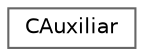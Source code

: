 digraph "Graphical Class Hierarchy"
{
 // LATEX_PDF_SIZE
  bgcolor="transparent";
  edge [fontname=Helvetica,fontsize=10,labelfontname=Helvetica,labelfontsize=10];
  node [fontname=Helvetica,fontsize=10,shape=box,height=0.2,width=0.4];
  rankdir="LR";
  Node0 [id="Node000000",label="CAuxiliar",height=0.2,width=0.4,color="grey40", fillcolor="white", style="filled",URL="$class_c_auxiliar.html",tooltip=" "];
}
